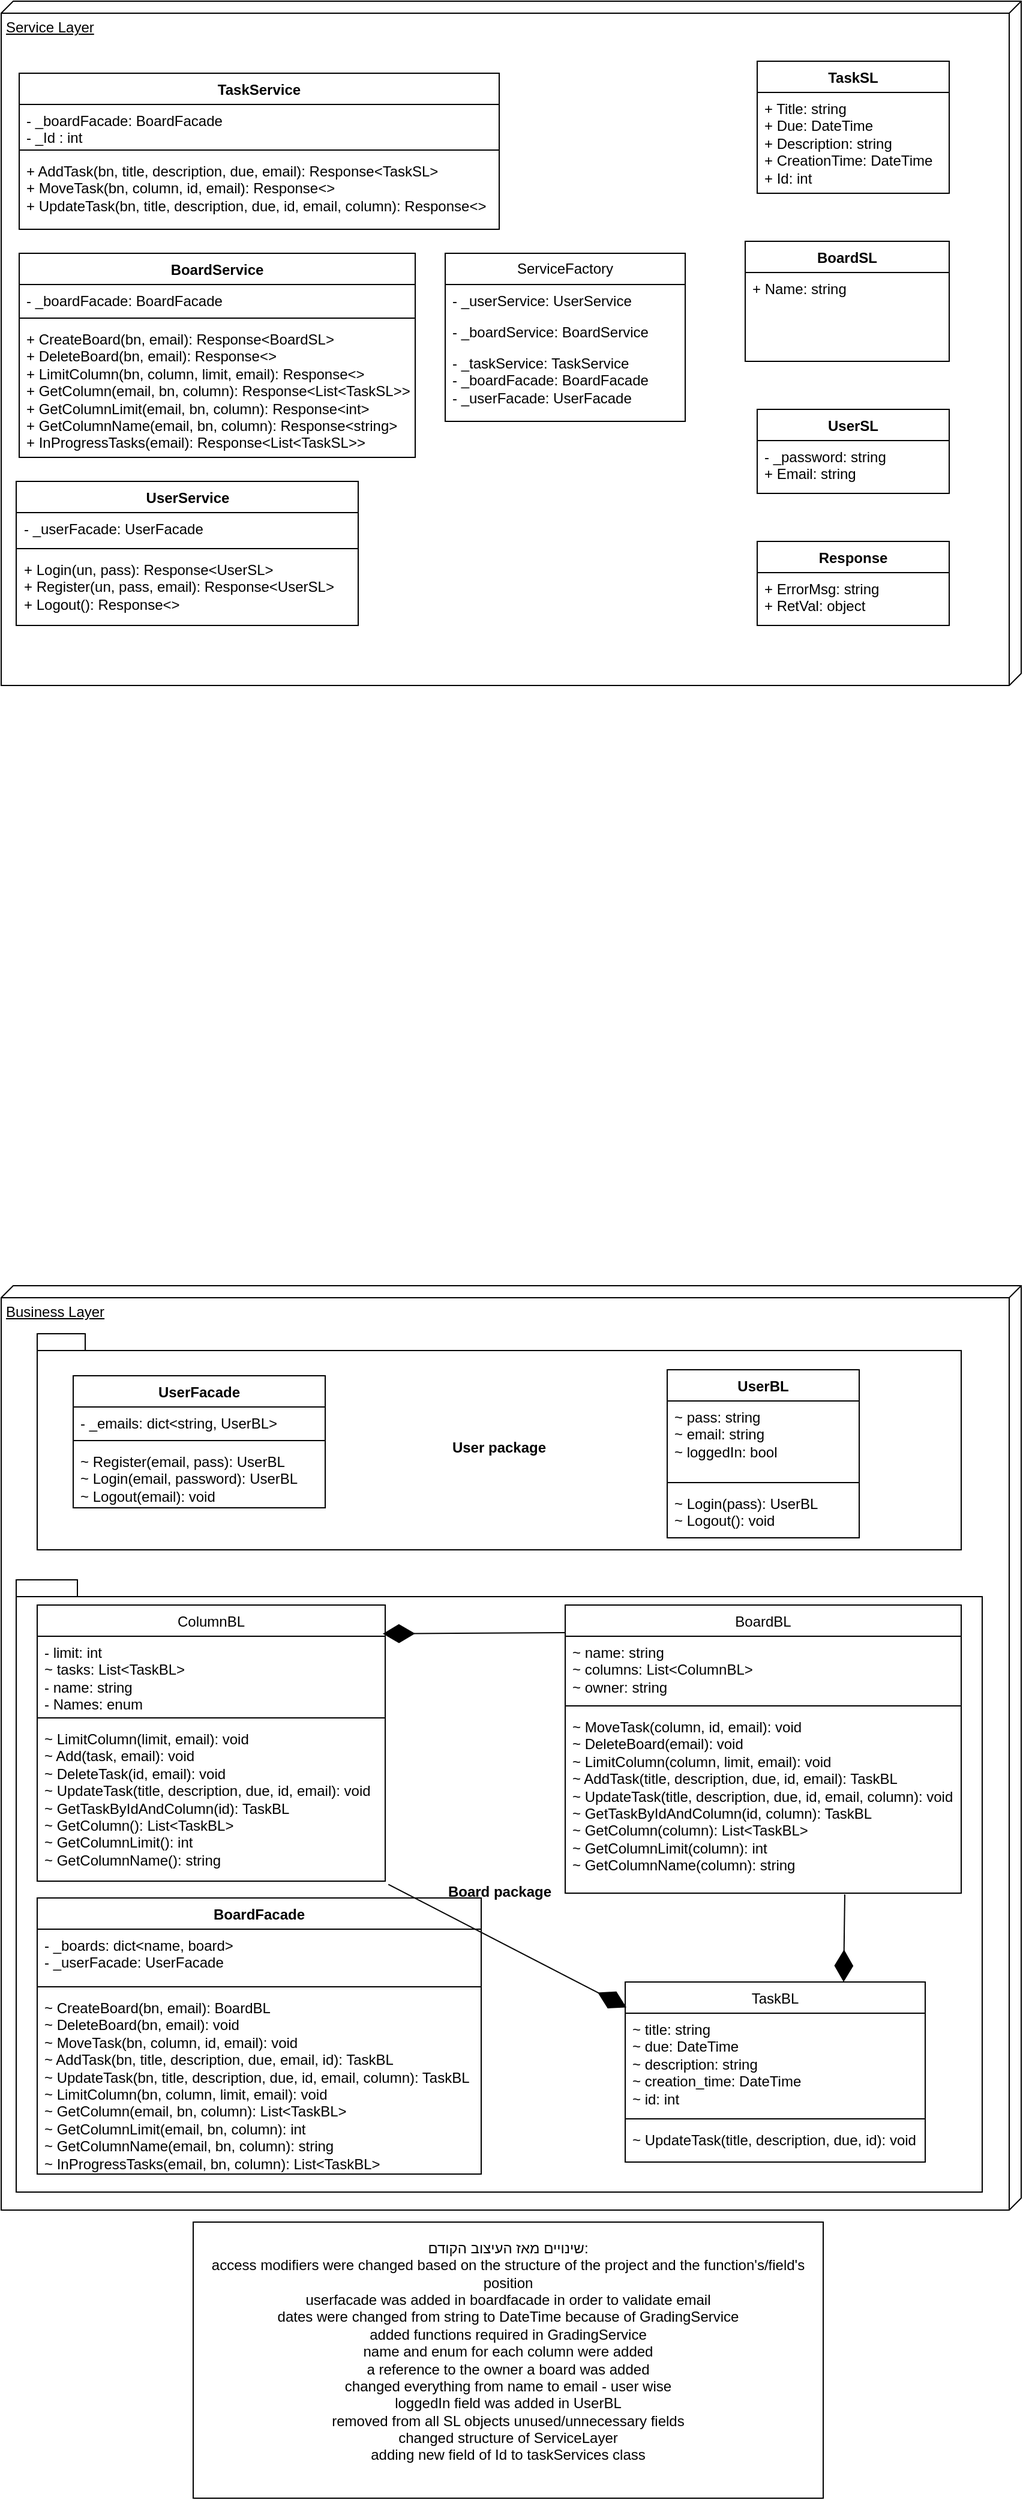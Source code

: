 <mxfile version="27.0.2">
  <diagram name="Page-1" id="v-qH5vVKj0FcOETqeskd">
    <mxGraphModel dx="1306" dy="1880" grid="1" gridSize="10" guides="1" tooltips="1" connect="1" arrows="1" fold="1" page="1" pageScale="1" pageWidth="850" pageHeight="1100" math="0" shadow="0">
      <root>
        <mxCell id="0" />
        <mxCell id="1" parent="0" />
        <mxCell id="WRHUoiSLAwNl5caNb3PW-40" value="Business Layer" style="verticalAlign=top;align=left;spacingTop=8;spacingLeft=2;spacingRight=12;shape=cube;size=10;direction=south;fontStyle=4;html=1;whiteSpace=wrap;" parent="1" vertex="1">
          <mxGeometry y="50" width="850" height="770" as="geometry" />
        </mxCell>
        <mxCell id="WRHUoiSLAwNl5caNb3PW-41" value="Service Layer" style="verticalAlign=top;align=left;spacingTop=8;spacingLeft=2;spacingRight=12;shape=cube;size=10;direction=south;fontStyle=4;html=1;whiteSpace=wrap;" parent="1" vertex="1">
          <mxGeometry y="-1020" width="850" height="570" as="geometry" />
        </mxCell>
        <mxCell id="WRHUoiSLAwNl5caNb3PW-11" value="BoardService" style="swimlane;fontStyle=1;align=center;verticalAlign=top;childLayout=stackLayout;horizontal=1;startSize=26;horizontalStack=0;resizeParent=1;resizeParentMax=0;resizeLast=0;collapsible=1;marginBottom=0;whiteSpace=wrap;html=1;" parent="1" vertex="1">
          <mxGeometry x="15" y="-810" width="330" height="170" as="geometry">
            <mxRectangle x="260" y="73" width="120" height="30" as="alternateBounds" />
          </mxGeometry>
        </mxCell>
        <mxCell id="WRHUoiSLAwNl5caNb3PW-12" value="- _boardFacade: BoardFacade" style="text;strokeColor=none;fillColor=none;align=left;verticalAlign=top;spacingLeft=4;spacingRight=4;overflow=hidden;rotatable=0;points=[[0,0.5],[1,0.5]];portConstraint=eastwest;whiteSpace=wrap;html=1;" parent="WRHUoiSLAwNl5caNb3PW-11" vertex="1">
          <mxGeometry y="26" width="330" height="24" as="geometry" />
        </mxCell>
        <mxCell id="WRHUoiSLAwNl5caNb3PW-13" value="" style="line;strokeWidth=1;fillColor=none;align=left;verticalAlign=middle;spacingTop=-1;spacingLeft=3;spacingRight=3;rotatable=0;labelPosition=right;points=[];portConstraint=eastwest;strokeColor=inherit;" parent="WRHUoiSLAwNl5caNb3PW-11" vertex="1">
          <mxGeometry y="50" width="330" height="8" as="geometry" />
        </mxCell>
        <mxCell id="WRHUoiSLAwNl5caNb3PW-14" value="+ CreateBoard(bn, email): Response&amp;lt;BoardSL&amp;gt;&lt;div&gt;+ DeleteBoard(bn, email): Response&amp;lt;&amp;gt;&lt;/div&gt;&lt;div&gt;+ LimitColumn(bn, column, limit, email): Response&amp;lt;&amp;gt;&lt;br&gt;+ GetColumn(email, bn, column): Response&amp;lt;List&amp;lt;TaskSL&amp;gt;&amp;gt;&lt;/div&gt;&lt;div&gt;+ GetColumnLimit(email, bn, column): Response&amp;lt;int&amp;gt;&lt;/div&gt;&lt;div&gt;+ GetColumnName(email, bn, column): Response&amp;lt;string&amp;gt;&lt;/div&gt;&lt;div&gt;+ InProgressTasks(email): Response&amp;lt;List&amp;lt;TaskSL&amp;gt;&amp;gt;&lt;/div&gt;" style="text;strokeColor=none;fillColor=none;align=left;verticalAlign=top;spacingLeft=4;spacingRight=4;overflow=hidden;rotatable=0;points=[[0,0.5],[1,0.5]];portConstraint=eastwest;whiteSpace=wrap;html=1;" parent="WRHUoiSLAwNl5caNb3PW-11" vertex="1">
          <mxGeometry y="58" width="330" height="112" as="geometry" />
        </mxCell>
        <mxCell id="WRHUoiSLAwNl5caNb3PW-19" value="BoardSL" style="swimlane;fontStyle=1;align=center;verticalAlign=top;childLayout=stackLayout;horizontal=1;startSize=26;horizontalStack=0;resizeParent=1;resizeParentMax=0;resizeLast=0;collapsible=1;marginBottom=0;whiteSpace=wrap;html=1;" parent="1" vertex="1">
          <mxGeometry x="620" y="-820" width="170" height="100" as="geometry" />
        </mxCell>
        <mxCell id="WRHUoiSLAwNl5caNb3PW-20" value="+ Name: string" style="text;strokeColor=none;fillColor=none;align=left;verticalAlign=top;spacingLeft=4;spacingRight=4;overflow=hidden;rotatable=0;points=[[0,0.5],[1,0.5]];portConstraint=eastwest;whiteSpace=wrap;html=1;" parent="WRHUoiSLAwNl5caNb3PW-19" vertex="1">
          <mxGeometry y="26" width="170" height="74" as="geometry" />
        </mxCell>
        <mxCell id="WRHUoiSLAwNl5caNb3PW-23" value="TaskSL" style="swimlane;fontStyle=1;align=center;verticalAlign=top;childLayout=stackLayout;horizontal=1;startSize=26;horizontalStack=0;resizeParent=1;resizeParentMax=0;resizeLast=0;collapsible=1;marginBottom=0;whiteSpace=wrap;html=1;" parent="1" vertex="1">
          <mxGeometry x="630" y="-970" width="160" height="110" as="geometry" />
        </mxCell>
        <mxCell id="WRHUoiSLAwNl5caNb3PW-24" value="+ Title: string&lt;div&gt;+ Due: DateTime&lt;/div&gt;&lt;div&gt;+ Description: string&lt;/div&gt;&lt;div&gt;+ CreationTime: DateTime&lt;/div&gt;&lt;div&gt;+ Id: int&lt;/div&gt;" style="text;strokeColor=none;fillColor=none;align=left;verticalAlign=top;spacingLeft=4;spacingRight=4;overflow=hidden;rotatable=0;points=[[0,0.5],[1,0.5]];portConstraint=eastwest;whiteSpace=wrap;html=1;" parent="WRHUoiSLAwNl5caNb3PW-23" vertex="1">
          <mxGeometry y="26" width="160" height="84" as="geometry" />
        </mxCell>
        <mxCell id="WRHUoiSLAwNl5caNb3PW-42" value="TaskService" style="swimlane;fontStyle=1;align=center;verticalAlign=top;childLayout=stackLayout;horizontal=1;startSize=26;horizontalStack=0;resizeParent=1;resizeParentMax=0;resizeLast=0;collapsible=1;marginBottom=0;whiteSpace=wrap;html=1;" parent="1" vertex="1">
          <mxGeometry x="15" y="-960" width="400" height="130" as="geometry">
            <mxRectangle x="260" y="73" width="120" height="30" as="alternateBounds" />
          </mxGeometry>
        </mxCell>
        <mxCell id="WRHUoiSLAwNl5caNb3PW-43" value="- _boardFacade: BoardFacade&lt;div&gt;- _Id : int&lt;/div&gt;" style="text;strokeColor=none;fillColor=none;align=left;verticalAlign=top;spacingLeft=4;spacingRight=4;overflow=hidden;rotatable=0;points=[[0,0.5],[1,0.5]];portConstraint=eastwest;whiteSpace=wrap;html=1;" parent="WRHUoiSLAwNl5caNb3PW-42" vertex="1">
          <mxGeometry y="26" width="400" height="34" as="geometry" />
        </mxCell>
        <mxCell id="WRHUoiSLAwNl5caNb3PW-44" value="" style="line;strokeWidth=1;fillColor=none;align=left;verticalAlign=middle;spacingTop=-1;spacingLeft=3;spacingRight=3;rotatable=0;labelPosition=right;points=[];portConstraint=eastwest;strokeColor=inherit;" parent="WRHUoiSLAwNl5caNb3PW-42" vertex="1">
          <mxGeometry y="60" width="400" height="8" as="geometry" />
        </mxCell>
        <mxCell id="WRHUoiSLAwNl5caNb3PW-45" value="&lt;div&gt;&lt;span style=&quot;background-color: transparent; color: light-dark(rgb(0, 0, 0), rgb(255, 255, 255));&quot;&gt;+ AddTask(bn, title, description, due, email): Response&amp;lt;TaskSL&amp;gt;&lt;/span&gt;&lt;/div&gt;&lt;div&gt;+ MoveTask(bn, column, id, email): Response&amp;lt;&amp;gt;&lt;/div&gt;&lt;div&gt;+ UpdateTask(bn, title, description, due, id, email, column): Response&amp;lt;&amp;gt;&lt;/div&gt;" style="text;strokeColor=none;fillColor=none;align=left;verticalAlign=top;spacingLeft=4;spacingRight=4;overflow=hidden;rotatable=0;points=[[0,0.5],[1,0.5]];portConstraint=eastwest;whiteSpace=wrap;html=1;" parent="WRHUoiSLAwNl5caNb3PW-42" vertex="1">
          <mxGeometry y="68" width="400" height="62" as="geometry" />
        </mxCell>
        <mxCell id="WRHUoiSLAwNl5caNb3PW-46" value="UserService" style="swimlane;fontStyle=1;align=center;verticalAlign=top;childLayout=stackLayout;horizontal=1;startSize=26;horizontalStack=0;resizeParent=1;resizeParentMax=0;resizeLast=0;collapsible=1;marginBottom=0;whiteSpace=wrap;html=1;" parent="1" vertex="1">
          <mxGeometry x="12.5" y="-620" width="285" height="120" as="geometry">
            <mxRectangle x="260" y="73" width="120" height="30" as="alternateBounds" />
          </mxGeometry>
        </mxCell>
        <mxCell id="WRHUoiSLAwNl5caNb3PW-47" value="- _userFacade: UserFacade" style="text;strokeColor=none;fillColor=none;align=left;verticalAlign=top;spacingLeft=4;spacingRight=4;overflow=hidden;rotatable=0;points=[[0,0.5],[1,0.5]];portConstraint=eastwest;whiteSpace=wrap;html=1;" parent="WRHUoiSLAwNl5caNb3PW-46" vertex="1">
          <mxGeometry y="26" width="285" height="26" as="geometry" />
        </mxCell>
        <mxCell id="WRHUoiSLAwNl5caNb3PW-48" value="" style="line;strokeWidth=1;fillColor=none;align=left;verticalAlign=middle;spacingTop=-1;spacingLeft=3;spacingRight=3;rotatable=0;labelPosition=right;points=[];portConstraint=eastwest;strokeColor=inherit;" parent="WRHUoiSLAwNl5caNb3PW-46" vertex="1">
          <mxGeometry y="52" width="285" height="8" as="geometry" />
        </mxCell>
        <mxCell id="WRHUoiSLAwNl5caNb3PW-49" value="+ Login(un, pass): Response&amp;lt;UserSL&amp;gt;&lt;div&gt;+ Register(un, pass, email): Response&amp;lt;UserSL&amp;gt;&amp;nbsp;&lt;/div&gt;&lt;div&gt;+ Logout(): Response&amp;lt;&amp;gt;&lt;/div&gt;" style="text;strokeColor=none;fillColor=none;align=left;verticalAlign=top;spacingLeft=4;spacingRight=4;overflow=hidden;rotatable=0;points=[[0,0.5],[1,0.5]];portConstraint=eastwest;whiteSpace=wrap;html=1;" parent="WRHUoiSLAwNl5caNb3PW-46" vertex="1">
          <mxGeometry y="60" width="285" height="60" as="geometry" />
        </mxCell>
        <mxCell id="WRHUoiSLAwNl5caNb3PW-51" value="UserSL" style="swimlane;fontStyle=1;align=center;verticalAlign=top;childLayout=stackLayout;horizontal=1;startSize=26;horizontalStack=0;resizeParent=1;resizeParentMax=0;resizeLast=0;collapsible=1;marginBottom=0;whiteSpace=wrap;html=1;" parent="1" vertex="1">
          <mxGeometry x="630" y="-680" width="160" height="70" as="geometry" />
        </mxCell>
        <mxCell id="WRHUoiSLAwNl5caNb3PW-52" value="&lt;div&gt;- _password: string&lt;/div&gt;&lt;div&gt;+ Email: string&lt;/div&gt;&lt;div&gt;&lt;br&gt;&lt;/div&gt;" style="text;strokeColor=none;fillColor=none;align=left;verticalAlign=top;spacingLeft=4;spacingRight=4;overflow=hidden;rotatable=0;points=[[0,0.5],[1,0.5]];portConstraint=eastwest;whiteSpace=wrap;html=1;" parent="WRHUoiSLAwNl5caNb3PW-51" vertex="1">
          <mxGeometry y="26" width="160" height="44" as="geometry" />
        </mxCell>
        <mxCell id="WRHUoiSLAwNl5caNb3PW-55" value="Response" style="swimlane;fontStyle=1;align=center;verticalAlign=top;childLayout=stackLayout;horizontal=1;startSize=26;horizontalStack=0;resizeParent=1;resizeParentMax=0;resizeLast=0;collapsible=1;marginBottom=0;whiteSpace=wrap;html=1;" parent="1" vertex="1">
          <mxGeometry x="630" y="-570" width="160" height="70" as="geometry" />
        </mxCell>
        <mxCell id="WRHUoiSLAwNl5caNb3PW-56" value="+ ErrorMsg: string&lt;div&gt;+ RetVal: object&lt;/div&gt;" style="text;strokeColor=none;fillColor=none;align=left;verticalAlign=top;spacingLeft=4;spacingRight=4;overflow=hidden;rotatable=0;points=[[0,0.5],[1,0.5]];portConstraint=eastwest;whiteSpace=wrap;html=1;" parent="WRHUoiSLAwNl5caNb3PW-55" vertex="1">
          <mxGeometry y="26" width="160" height="44" as="geometry" />
        </mxCell>
        <mxCell id="K5HZSOFFYCBFL0Xlxv0n-14" value="ServiceFactory" style="swimlane;fontStyle=0;childLayout=stackLayout;horizontal=1;startSize=26;fillColor=none;horizontalStack=0;resizeParent=1;resizeParentMax=0;resizeLast=0;collapsible=1;marginBottom=0;whiteSpace=wrap;html=1;" parent="1" vertex="1">
          <mxGeometry x="370" y="-810" width="200" height="140" as="geometry" />
        </mxCell>
        <mxCell id="K5HZSOFFYCBFL0Xlxv0n-15" value="- _userService: UserService" style="text;strokeColor=none;fillColor=none;align=left;verticalAlign=top;spacingLeft=4;spacingRight=4;overflow=hidden;rotatable=0;points=[[0,0.5],[1,0.5]];portConstraint=eastwest;whiteSpace=wrap;html=1;" parent="K5HZSOFFYCBFL0Xlxv0n-14" vertex="1">
          <mxGeometry y="26" width="200" height="26" as="geometry" />
        </mxCell>
        <mxCell id="K5HZSOFFYCBFL0Xlxv0n-16" value="- _boardService: BoardService" style="text;strokeColor=none;fillColor=none;align=left;verticalAlign=top;spacingLeft=4;spacingRight=4;overflow=hidden;rotatable=0;points=[[0,0.5],[1,0.5]];portConstraint=eastwest;whiteSpace=wrap;html=1;" parent="K5HZSOFFYCBFL0Xlxv0n-14" vertex="1">
          <mxGeometry y="52" width="200" height="26" as="geometry" />
        </mxCell>
        <mxCell id="K5HZSOFFYCBFL0Xlxv0n-17" value="- _taskService: TaskService&lt;div&gt;- _boardFacade: BoardFacade&lt;/div&gt;&lt;div&gt;- _userFacade: UserFacade&lt;/div&gt;" style="text;strokeColor=none;fillColor=none;align=left;verticalAlign=top;spacingLeft=4;spacingRight=4;overflow=hidden;rotatable=0;points=[[0,0.5],[1,0.5]];portConstraint=eastwest;whiteSpace=wrap;html=1;" parent="K5HZSOFFYCBFL0Xlxv0n-14" vertex="1">
          <mxGeometry y="78" width="200" height="62" as="geometry" />
        </mxCell>
        <mxCell id="DvG5gwRuAo04m7Kiv-or-2" value="User package" style="shape=folder;fontStyle=1;spacingTop=10;tabWidth=40;tabHeight=14;tabPosition=left;html=1;whiteSpace=wrap;" parent="1" vertex="1">
          <mxGeometry x="30" y="90" width="770" height="180" as="geometry" />
        </mxCell>
        <mxCell id="WRHUoiSLAwNl5caNb3PW-6" value="UserFacade" style="swimlane;fontStyle=1;align=center;verticalAlign=top;childLayout=stackLayout;horizontal=1;startSize=26;horizontalStack=0;resizeParent=1;resizeParentMax=0;resizeLast=0;collapsible=1;marginBottom=0;whiteSpace=wrap;html=1;" parent="1" vertex="1">
          <mxGeometry x="60" y="125" width="210" height="110" as="geometry" />
        </mxCell>
        <mxCell id="WRHUoiSLAwNl5caNb3PW-7" value="&lt;div&gt;&lt;div&gt;- _emails: dict&amp;lt;string, UserBL&amp;gt;&lt;/div&gt;&lt;/div&gt;&lt;div&gt;&lt;br&gt;&lt;/div&gt;" style="text;strokeColor=none;fillColor=none;align=left;verticalAlign=top;spacingLeft=4;spacingRight=4;overflow=hidden;rotatable=0;points=[[0,0.5],[1,0.5]];portConstraint=eastwest;whiteSpace=wrap;html=1;" parent="WRHUoiSLAwNl5caNb3PW-6" vertex="1">
          <mxGeometry y="26" width="210" height="24" as="geometry" />
        </mxCell>
        <mxCell id="WRHUoiSLAwNl5caNb3PW-8" value="" style="line;strokeWidth=1;fillColor=none;align=left;verticalAlign=middle;spacingTop=-1;spacingLeft=3;spacingRight=3;rotatable=0;labelPosition=right;points=[];portConstraint=eastwest;strokeColor=inherit;" parent="WRHUoiSLAwNl5caNb3PW-6" vertex="1">
          <mxGeometry y="50" width="210" height="8" as="geometry" />
        </mxCell>
        <mxCell id="WRHUoiSLAwNl5caNb3PW-9" value="~ Register(email, pass): UserBL&lt;div&gt;~ Login(email, password): UserBL&lt;/div&gt;&lt;div&gt;~ Logout(email): void&lt;/div&gt;&lt;div&gt;&lt;div&gt;&lt;br&gt;&lt;/div&gt;&lt;/div&gt;" style="text;strokeColor=none;fillColor=none;align=left;verticalAlign=top;spacingLeft=4;spacingRight=4;overflow=hidden;rotatable=0;points=[[0,0.5],[1,0.5]];portConstraint=eastwest;whiteSpace=wrap;html=1;" parent="WRHUoiSLAwNl5caNb3PW-6" vertex="1">
          <mxGeometry y="58" width="210" height="52" as="geometry" />
        </mxCell>
        <mxCell id="WRHUoiSLAwNl5caNb3PW-35" value="UserBL" style="swimlane;fontStyle=1;align=center;verticalAlign=top;childLayout=stackLayout;horizontal=1;startSize=26;horizontalStack=0;resizeParent=1;resizeParentMax=0;resizeLast=0;collapsible=1;marginBottom=0;whiteSpace=wrap;html=1;" parent="1" vertex="1">
          <mxGeometry x="555" y="120" width="160" height="140" as="geometry" />
        </mxCell>
        <mxCell id="WRHUoiSLAwNl5caNb3PW-36" value="&lt;div&gt;~ pass: string&lt;/div&gt;&lt;div&gt;~ email: string&lt;/div&gt;&lt;div&gt;~ loggedIn: bool&lt;/div&gt;" style="text;strokeColor=none;fillColor=none;align=left;verticalAlign=top;spacingLeft=4;spacingRight=4;overflow=hidden;rotatable=0;points=[[0,0.5],[1,0.5]];portConstraint=eastwest;whiteSpace=wrap;html=1;" parent="WRHUoiSLAwNl5caNb3PW-35" vertex="1">
          <mxGeometry y="26" width="160" height="64" as="geometry" />
        </mxCell>
        <mxCell id="WRHUoiSLAwNl5caNb3PW-37" value="" style="line;strokeWidth=1;fillColor=none;align=left;verticalAlign=middle;spacingTop=-1;spacingLeft=3;spacingRight=3;rotatable=0;labelPosition=right;points=[];portConstraint=eastwest;strokeColor=inherit;" parent="WRHUoiSLAwNl5caNb3PW-35" vertex="1">
          <mxGeometry y="90" width="160" height="8" as="geometry" />
        </mxCell>
        <mxCell id="WRHUoiSLAwNl5caNb3PW-38" value="~ Login(pass): UserBL&lt;div&gt;~ Logout(): void&lt;/div&gt;" style="text;strokeColor=none;fillColor=none;align=left;verticalAlign=top;spacingLeft=4;spacingRight=4;overflow=hidden;rotatable=0;points=[[0,0.5],[1,0.5]];portConstraint=eastwest;whiteSpace=wrap;html=1;" parent="WRHUoiSLAwNl5caNb3PW-35" vertex="1">
          <mxGeometry y="98" width="160" height="42" as="geometry" />
        </mxCell>
        <mxCell id="DvG5gwRuAo04m7Kiv-or-3" value="Board package" style="shape=folder;fontStyle=1;spacingTop=10;tabWidth=40;tabHeight=14;tabPosition=left;html=1;whiteSpace=wrap;" parent="1" vertex="1">
          <mxGeometry x="12.5" y="295" width="805" height="510" as="geometry" />
        </mxCell>
        <mxCell id="K5HZSOFFYCBFL0Xlxv0n-9" value="&lt;span style=&quot;font-weight: 400;&quot;&gt;ColumnBL&lt;/span&gt;" style="swimlane;fontStyle=1;align=center;verticalAlign=top;childLayout=stackLayout;horizontal=1;startSize=26;horizontalStack=0;resizeParent=1;resizeParentMax=0;resizeLast=0;collapsible=1;marginBottom=0;whiteSpace=wrap;html=1;" parent="1" vertex="1">
          <mxGeometry x="30" y="316" width="290" height="230" as="geometry" />
        </mxCell>
        <mxCell id="K5HZSOFFYCBFL0Xlxv0n-10" value="&lt;div&gt;- limit: int&lt;/div&gt;&lt;div&gt;~ tasks: List&amp;lt;TaskBL&amp;gt;&lt;/div&gt;&lt;div&gt;- name: string&lt;/div&gt;&lt;div&gt;- Names: enum&lt;/div&gt;&lt;div&gt;&lt;br&gt;&lt;/div&gt;" style="text;strokeColor=none;fillColor=none;align=left;verticalAlign=top;spacingLeft=4;spacingRight=4;overflow=hidden;rotatable=0;points=[[0,0.5],[1,0.5]];portConstraint=eastwest;whiteSpace=wrap;html=1;" parent="K5HZSOFFYCBFL0Xlxv0n-9" vertex="1">
          <mxGeometry y="26" width="290" height="64" as="geometry" />
        </mxCell>
        <mxCell id="K5HZSOFFYCBFL0Xlxv0n-11" value="" style="line;strokeWidth=1;fillColor=none;align=left;verticalAlign=middle;spacingTop=-1;spacingLeft=3;spacingRight=3;rotatable=0;labelPosition=right;points=[];portConstraint=eastwest;strokeColor=inherit;" parent="K5HZSOFFYCBFL0Xlxv0n-9" vertex="1">
          <mxGeometry y="90" width="290" height="8" as="geometry" />
        </mxCell>
        <mxCell id="K5HZSOFFYCBFL0Xlxv0n-12" value="&lt;div&gt;~ LimitColumn(limit, email): void&lt;/div&gt;&lt;div&gt;~ Add(task&lt;span style=&quot;background-color: transparent; color: light-dark(rgb(0, 0, 0), rgb(255, 255, 255));&quot;&gt;, email&lt;/span&gt;&lt;span style=&quot;background-color: transparent; color: light-dark(rgb(0, 0, 0), rgb(255, 255, 255));&quot;&gt;): void&lt;/span&gt;&lt;/div&gt;&lt;div&gt;&lt;span style=&quot;background-color: transparent; color: light-dark(rgb(0, 0, 0), rgb(255, 255, 255));&quot;&gt;~ DeleteTask(id, email): void&lt;/span&gt;&lt;/div&gt;&lt;div&gt;&lt;span style=&quot;background-color: transparent; color: light-dark(rgb(0, 0, 0), rgb(255, 255, 255));&quot;&gt;~ UpdateTask(title, description, due, id, email): void&lt;/span&gt;&lt;/div&gt;&lt;div&gt;&lt;span style=&quot;background-color: transparent; color: light-dark(rgb(0, 0, 0), rgb(255, 255, 255));&quot;&gt;~ GetTaskByIdAndColumn(id): TaskBL&lt;/span&gt;&lt;/div&gt;&lt;div&gt;&lt;span style=&quot;background-color: transparent; color: light-dark(rgb(0, 0, 0), rgb(255, 255, 255));&quot;&gt;~ GetColumn(): List&amp;lt;TaskBL&amp;gt;&lt;/span&gt;&lt;/div&gt;&lt;div&gt;~ GetColumnLimit(): int&lt;/div&gt;&lt;div&gt;~ GetColumnName(): string&lt;/div&gt;&lt;div&gt;&lt;span style=&quot;background-color: transparent; color: light-dark(rgb(0, 0, 0), rgb(255, 255, 255));&quot;&gt;&lt;br&gt;&lt;/span&gt;&lt;/div&gt;" style="text;strokeColor=none;fillColor=none;align=left;verticalAlign=top;spacingLeft=4;spacingRight=4;overflow=hidden;rotatable=0;points=[[0,0.5],[1,0.5]];portConstraint=eastwest;whiteSpace=wrap;html=1;" parent="K5HZSOFFYCBFL0Xlxv0n-9" vertex="1">
          <mxGeometry y="98" width="290" height="132" as="geometry" />
        </mxCell>
        <mxCell id="K5HZSOFFYCBFL0Xlxv0n-1" value="&lt;span style=&quot;font-weight: 400;&quot;&gt;BoardBL&lt;/span&gt;" style="swimlane;fontStyle=1;align=center;verticalAlign=top;childLayout=stackLayout;horizontal=1;startSize=26;horizontalStack=0;resizeParent=1;resizeParentMax=0;resizeLast=0;collapsible=1;marginBottom=0;whiteSpace=wrap;html=1;" parent="1" vertex="1">
          <mxGeometry x="470" y="316" width="330" height="240" as="geometry" />
        </mxCell>
        <mxCell id="K5HZSOFFYCBFL0Xlxv0n-2" value="~ name: string&lt;div&gt;~ columns: List&amp;lt;ColumnBL&amp;gt;&lt;/div&gt;&lt;div&gt;~ owner: string&lt;/div&gt;" style="text;strokeColor=none;fillColor=none;align=left;verticalAlign=top;spacingLeft=4;spacingRight=4;overflow=hidden;rotatable=0;points=[[0,0.5],[1,0.5]];portConstraint=eastwest;whiteSpace=wrap;html=1;" parent="K5HZSOFFYCBFL0Xlxv0n-1" vertex="1">
          <mxGeometry y="26" width="330" height="54" as="geometry" />
        </mxCell>
        <mxCell id="K5HZSOFFYCBFL0Xlxv0n-3" value="" style="line;strokeWidth=1;fillColor=none;align=left;verticalAlign=middle;spacingTop=-1;spacingLeft=3;spacingRight=3;rotatable=0;labelPosition=right;points=[];portConstraint=eastwest;strokeColor=inherit;" parent="K5HZSOFFYCBFL0Xlxv0n-1" vertex="1">
          <mxGeometry y="80" width="330" height="8" as="geometry" />
        </mxCell>
        <mxCell id="K5HZSOFFYCBFL0Xlxv0n-4" value="~ MoveTask(column, id, email): void&lt;div&gt;~ DeleteBoard(email): void&lt;/div&gt;&lt;div&gt;~ LimitColumn(column, limit, email): void&lt;/div&gt;&lt;div&gt;~ AddTask(&lt;span style=&quot;background-color: transparent; color: light-dark(rgb(0, 0, 0), rgb(255, 255, 255));&quot;&gt;title, description, due, id, email&lt;/span&gt;&lt;span style=&quot;background-color: transparent; color: light-dark(rgb(0, 0, 0), rgb(255, 255, 255));&quot;&gt;): TaskBL&lt;/span&gt;&lt;/div&gt;&lt;div&gt;&lt;span style=&quot;background-color: transparent; color: light-dark(rgb(0, 0, 0), rgb(255, 255, 255));&quot;&gt;~ UpdateTask(title, description, due, id, email, column): void&lt;/span&gt;&lt;/div&gt;&lt;div&gt;&lt;span style=&quot;background-color: transparent; color: light-dark(rgb(0, 0, 0), rgb(255, 255, 255));&quot;&gt;~ GetTaskByIdAndColumn(id, column): TaskBL&lt;br&gt;~ GetColumn(column): List&amp;lt;TaskBL&amp;gt;&lt;br&gt;~ GetColumnLimit(column): int&lt;/span&gt;&lt;/div&gt;&lt;div&gt;&lt;span style=&quot;background-color: transparent; color: light-dark(rgb(0, 0, 0), rgb(255, 255, 255));&quot;&gt;~ GetColumnName(column): string&lt;/span&gt;&lt;/div&gt;" style="text;strokeColor=none;fillColor=none;align=left;verticalAlign=top;spacingLeft=4;spacingRight=4;overflow=hidden;rotatable=0;points=[[0,0.5],[1,0.5]];portConstraint=eastwest;whiteSpace=wrap;html=1;" parent="K5HZSOFFYCBFL0Xlxv0n-1" vertex="1">
          <mxGeometry y="88" width="330" height="152" as="geometry" />
        </mxCell>
        <mxCell id="K5HZSOFFYCBFL0Xlxv0n-5" value="&lt;span style=&quot;font-weight: 400;&quot;&gt;TaskBL&lt;/span&gt;" style="swimlane;fontStyle=1;align=center;verticalAlign=top;childLayout=stackLayout;horizontal=1;startSize=26;horizontalStack=0;resizeParent=1;resizeParentMax=0;resizeLast=0;collapsible=1;marginBottom=0;whiteSpace=wrap;html=1;" parent="1" vertex="1">
          <mxGeometry x="520" y="630" width="250" height="150" as="geometry" />
        </mxCell>
        <mxCell id="K5HZSOFFYCBFL0Xlxv0n-6" value="~ title: string&lt;div&gt;~ due: DateTime&lt;/div&gt;&lt;div&gt;~ description: string&lt;/div&gt;&lt;div&gt;~ creation_time: DateTime&lt;/div&gt;&lt;div&gt;~ id: int&lt;/div&gt;" style="text;strokeColor=none;fillColor=none;align=left;verticalAlign=top;spacingLeft=4;spacingRight=4;overflow=hidden;rotatable=0;points=[[0,0.5],[1,0.5]];portConstraint=eastwest;whiteSpace=wrap;html=1;" parent="K5HZSOFFYCBFL0Xlxv0n-5" vertex="1">
          <mxGeometry y="26" width="250" height="84" as="geometry" />
        </mxCell>
        <mxCell id="K5HZSOFFYCBFL0Xlxv0n-7" value="" style="line;strokeWidth=1;fillColor=none;align=left;verticalAlign=middle;spacingTop=-1;spacingLeft=3;spacingRight=3;rotatable=0;labelPosition=right;points=[];portConstraint=eastwest;strokeColor=inherit;" parent="K5HZSOFFYCBFL0Xlxv0n-5" vertex="1">
          <mxGeometry y="110" width="250" height="8" as="geometry" />
        </mxCell>
        <mxCell id="K5HZSOFFYCBFL0Xlxv0n-8" value="~ UpdateTask(title, description, due, id): void" style="text;strokeColor=none;fillColor=none;align=left;verticalAlign=top;spacingLeft=4;spacingRight=4;overflow=hidden;rotatable=0;points=[[0,0.5],[1,0.5]];portConstraint=eastwest;whiteSpace=wrap;html=1;" parent="K5HZSOFFYCBFL0Xlxv0n-5" vertex="1">
          <mxGeometry y="118" width="250" height="32" as="geometry" />
        </mxCell>
        <mxCell id="WRHUoiSLAwNl5caNb3PW-59" value="BoardFacade" style="swimlane;fontStyle=1;align=center;verticalAlign=top;childLayout=stackLayout;horizontal=1;startSize=26;horizontalStack=0;resizeParent=1;resizeParentMax=0;resizeLast=0;collapsible=1;marginBottom=0;whiteSpace=wrap;html=1;" parent="1" vertex="1">
          <mxGeometry x="30" y="560" width="370" height="230" as="geometry" />
        </mxCell>
        <mxCell id="WRHUoiSLAwNl5caNb3PW-60" value="- _boards: dict&amp;lt;name, board&amp;gt;&lt;div&gt;- _userFacade: UserFacade&lt;/div&gt;" style="text;strokeColor=none;fillColor=none;align=left;verticalAlign=top;spacingLeft=4;spacingRight=4;overflow=hidden;rotatable=0;points=[[0,0.5],[1,0.5]];portConstraint=eastwest;whiteSpace=wrap;html=1;" parent="WRHUoiSLAwNl5caNb3PW-59" vertex="1">
          <mxGeometry y="26" width="370" height="44" as="geometry" />
        </mxCell>
        <mxCell id="WRHUoiSLAwNl5caNb3PW-61" value="" style="line;strokeWidth=1;fillColor=none;align=left;verticalAlign=middle;spacingTop=-1;spacingLeft=3;spacingRight=3;rotatable=0;labelPosition=right;points=[];portConstraint=eastwest;strokeColor=inherit;" parent="WRHUoiSLAwNl5caNb3PW-59" vertex="1">
          <mxGeometry y="70" width="370" height="8" as="geometry" />
        </mxCell>
        <mxCell id="WRHUoiSLAwNl5caNb3PW-62" value="~ CreateBoard(bn, email): BoardBL&lt;div&gt;~ DeleteBoard(bn, email): void&lt;/div&gt;&lt;div&gt;&lt;div&gt;~ MoveTask(bn, column, id, email): void&lt;/div&gt;&lt;div&gt;~ AddTask(bn,&amp;nbsp;&lt;span style=&quot;background-color: transparent; color: light-dark(rgb(0, 0, 0), rgb(255, 255, 255));&quot;&gt;title, description, due, email, id&lt;/span&gt;&lt;span style=&quot;background-color: transparent; color: light-dark(rgb(0, 0, 0), rgb(255, 255, 255));&quot;&gt;): TaskBL&lt;/span&gt;&lt;/div&gt;&lt;div&gt;~ UpdateTask(bn, title, description, due, id, email, column): TaskBL&lt;/div&gt;&lt;/div&gt;&lt;div&gt;~ LimitColumn(bn, column, limit, email): void&lt;/div&gt;&lt;div&gt;~ GetColumn(email, bn, column): List&amp;lt;TaskBL&amp;gt;&lt;/div&gt;&lt;div&gt;~ GetColumnLimit(email, bn, column): int&lt;/div&gt;&lt;div&gt;~ GetColumnName(email, bn, column): string&lt;/div&gt;&lt;div&gt;~ InProgressTasks(email, bn, column): List&amp;lt;TaskBL&amp;gt;&lt;/div&gt;&lt;div&gt;&lt;br&gt;&lt;/div&gt;" style="text;strokeColor=none;fillColor=none;align=left;verticalAlign=top;spacingLeft=4;spacingRight=4;overflow=hidden;rotatable=0;points=[[0,0.5],[1,0.5]];portConstraint=eastwest;whiteSpace=wrap;html=1;" parent="WRHUoiSLAwNl5caNb3PW-59" vertex="1">
          <mxGeometry y="78" width="370" height="152" as="geometry" />
        </mxCell>
        <mxCell id="DvG5gwRuAo04m7Kiv-or-5" value="" style="endArrow=diamondThin;endFill=1;endSize=24;html=1;rounded=0;entryX=0.993;entryY=0.104;entryDx=0;entryDy=0;entryPerimeter=0;exitX=0;exitY=-0.056;exitDx=0;exitDy=0;exitPerimeter=0;" parent="1" source="K5HZSOFFYCBFL0Xlxv0n-2" target="K5HZSOFFYCBFL0Xlxv0n-9" edge="1">
          <mxGeometry width="160" relative="1" as="geometry">
            <mxPoint x="474.49" y="-284.56" as="sourcePoint" />
            <mxPoint x="463.5" as="targetPoint" />
          </mxGeometry>
        </mxCell>
        <mxCell id="DvG5gwRuAo04m7Kiv-or-6" value="" style="endArrow=diamondThin;endFill=1;endSize=24;html=1;rounded=0;entryX=0.004;entryY=0.141;entryDx=0;entryDy=0;entryPerimeter=0;exitX=1.009;exitY=1.02;exitDx=0;exitDy=0;exitPerimeter=0;" parent="1" source="K5HZSOFFYCBFL0Xlxv0n-12" target="K5HZSOFFYCBFL0Xlxv0n-5" edge="1">
          <mxGeometry width="160" relative="1" as="geometry">
            <mxPoint x="467.5" y="-39" as="sourcePoint" />
            <mxPoint x="343.5" y="-40" as="targetPoint" />
          </mxGeometry>
        </mxCell>
        <mxCell id="FtEP_Goay8TGdFXUMy4l-2" value="" style="endArrow=diamondThin;endFill=1;endSize=24;html=1;rounded=0;entryX=0.728;entryY=0;entryDx=0;entryDy=0;entryPerimeter=0;exitX=0.706;exitY=1.007;exitDx=0;exitDy=0;exitPerimeter=0;" parent="1" source="K5HZSOFFYCBFL0Xlxv0n-4" target="K5HZSOFFYCBFL0Xlxv0n-5" edge="1">
          <mxGeometry width="160" relative="1" as="geometry">
            <mxPoint x="350" y="-150" as="sourcePoint" />
            <mxPoint x="510" y="-150" as="targetPoint" />
          </mxGeometry>
        </mxCell>
        <mxCell id="FtEP_Goay8TGdFXUMy4l-5" value="שינויים מאז העיצוב הקודם:&lt;br&gt;access modifiers were changed based on the structure of the project and the function&#39;s/field&#39;s position&lt;div&gt;userfacade was added in boardfacade in order to validate email&lt;/div&gt;&lt;div&gt;dates were changed from string to DateTime because of GradingService&lt;/div&gt;&lt;div&gt;added functions required in GradingService&lt;/div&gt;&lt;div&gt;name and enum for each column were added&lt;br&gt;a reference to the owner a board was added&lt;/div&gt;&lt;div&gt;changed everything from name to email - user wise&lt;br&gt;loggedIn field was added in UserBL&lt;/div&gt;&lt;div&gt;removed from all SL objects unused/unnecessary fields&lt;/div&gt;&lt;div&gt;changed structure of ServiceLayer&lt;/div&gt;&lt;div&gt;adding new field of Id to taskServices class&lt;/div&gt;&lt;div&gt;&lt;br&gt;&lt;/div&gt;" style="html=1;whiteSpace=wrap;" parent="1" vertex="1">
          <mxGeometry x="160" y="830" width="525" height="230" as="geometry" />
        </mxCell>
      </root>
    </mxGraphModel>
  </diagram>
</mxfile>
